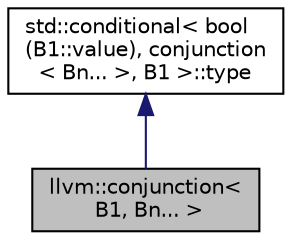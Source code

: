 digraph "llvm::conjunction&lt; B1, Bn... &gt;"
{
 // LATEX_PDF_SIZE
  bgcolor="transparent";
  edge [fontname="Helvetica",fontsize="10",labelfontname="Helvetica",labelfontsize="10"];
  node [fontname="Helvetica",fontsize="10",shape="box"];
  Node1 [label="llvm::conjunction\<\l B1, Bn... \>",height=0.2,width=0.4,color="black", fillcolor="grey75", style="filled", fontcolor="black",tooltip=" "];
  Node2 -> Node1 [dir="back",color="midnightblue",fontsize="10",style="solid",fontname="Helvetica"];
  Node2 [label="std::conditional\< bool\l(B1::value), conjunction\l\< Bn... \>, B1 \>::type",height=0.2,width=0.4,color="black",URL="$classstd_1_1conditional_3_01bool_07B1_1_1value_08_00_01conjunction_3_01Bn_8_8_8_01_4_00_01B1_01_4_1_1type.html",tooltip=" "];
}
